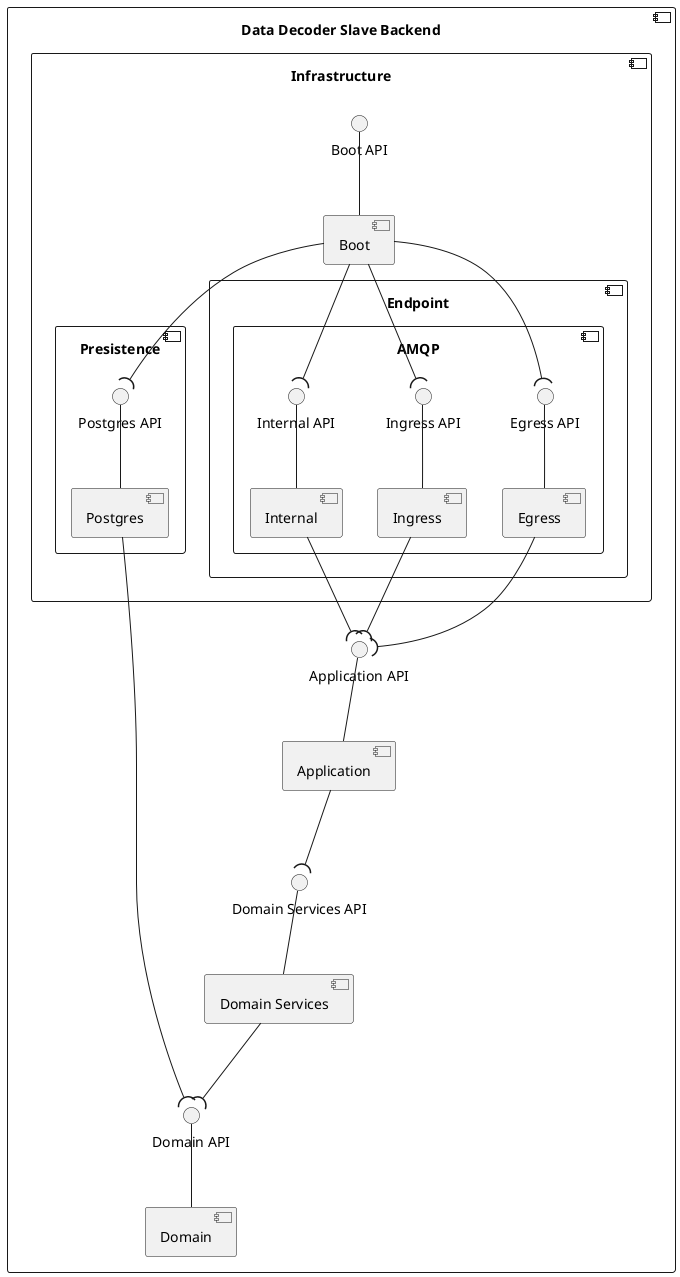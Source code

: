 @startuml logical-view-level3-data-decoder-slave-backend

skinparam Monochrome true

component "Data Decoder Slave Backend" {
    component "Application" as APP
    component "Domain" as DOM
    component "Domain Services" as DOM_SERV
    component "Infrastructure" as INFRA {
        component "Boot" as BOOT
        component "Presistence" as PERSIST {
            component "Postgres" as POSTG
            interface "Postgres API" as POSTG_API
        }
        component "Endpoint" as ENDPOINT {
            component "AMQP" as AMQP {
                component "Egress" as EGRESS
                component "Ingress" as INGRESS
                component "Internal" as INTERNAL
                interface "Egress API" as EGRESS_API
                interface "Ingress API" as INGRESS_API
                interface "Internal API" as INTERNAL_API
            }
        }
        interface "Boot API" as BOOT_API
    }

    interface "Application API" as APP_API
    interface "Domain API" as DOM_API
    interface "Domain Services API" as DOM_SERV_API

    DOM_API -- DOM
    DOM_SERV_API -- DOM_SERV

    EGRESS_API -- EGRESS
    INGRESS_API -- INGRESS
    INTERNAL_API -- INTERNAL

    POSTG_API -- POSTG

    APP_API -- APP
    BOOT_API -- BOOT

    EGRESS --( APP_API
    INGRESS --( APP_API
    INTERNAL --( APP_API
    POSTG --( DOM_API
    APP --( DOM_SERV_API
    DOM_SERV --( DOM_API
    BOOT --( INTERNAL_API
    BOOT --( POSTG_API
    BOOT --( EGRESS_API
    BOOT --( INGRESS_API
}

@enduml
